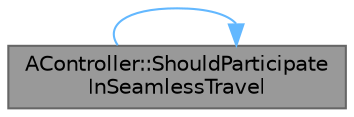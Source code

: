 digraph "AController::ShouldParticipateInSeamlessTravel"
{
 // INTERACTIVE_SVG=YES
 // LATEX_PDF_SIZE
  bgcolor="transparent";
  edge [fontname=Helvetica,fontsize=10,labelfontname=Helvetica,labelfontsize=10];
  node [fontname=Helvetica,fontsize=10,shape=box,height=0.2,width=0.4];
  rankdir="LR";
  Node1 [id="Node000001",label="AController::ShouldParticipate\lInSeamlessTravel",height=0.2,width=0.4,color="gray40", fillcolor="grey60", style="filled", fontcolor="black",tooltip="Returns whether this controller should persist through seamless travel."];
  Node1 -> Node1 [id="edge1_Node000001_Node000001",color="steelblue1",style="solid",tooltip=" "];
}
